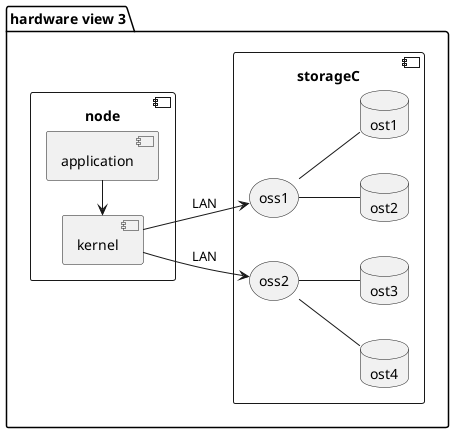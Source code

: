 @startuml 
left to right direction
package "hardware view 3" {

    component storageC {
            database ost4
            database ost3
            database ost2
            database ost1
            storage oss2
            storage oss1
            oss1 -- ost1
            oss1 -- ost2
            oss2 -- ost3
            oss2 -- ost4 
        }
        
        component node {
            component application 
            component kernel
            kernel <- application
        }
        kernel --> oss1: LAN
        kernel --> oss2: LAN
        }